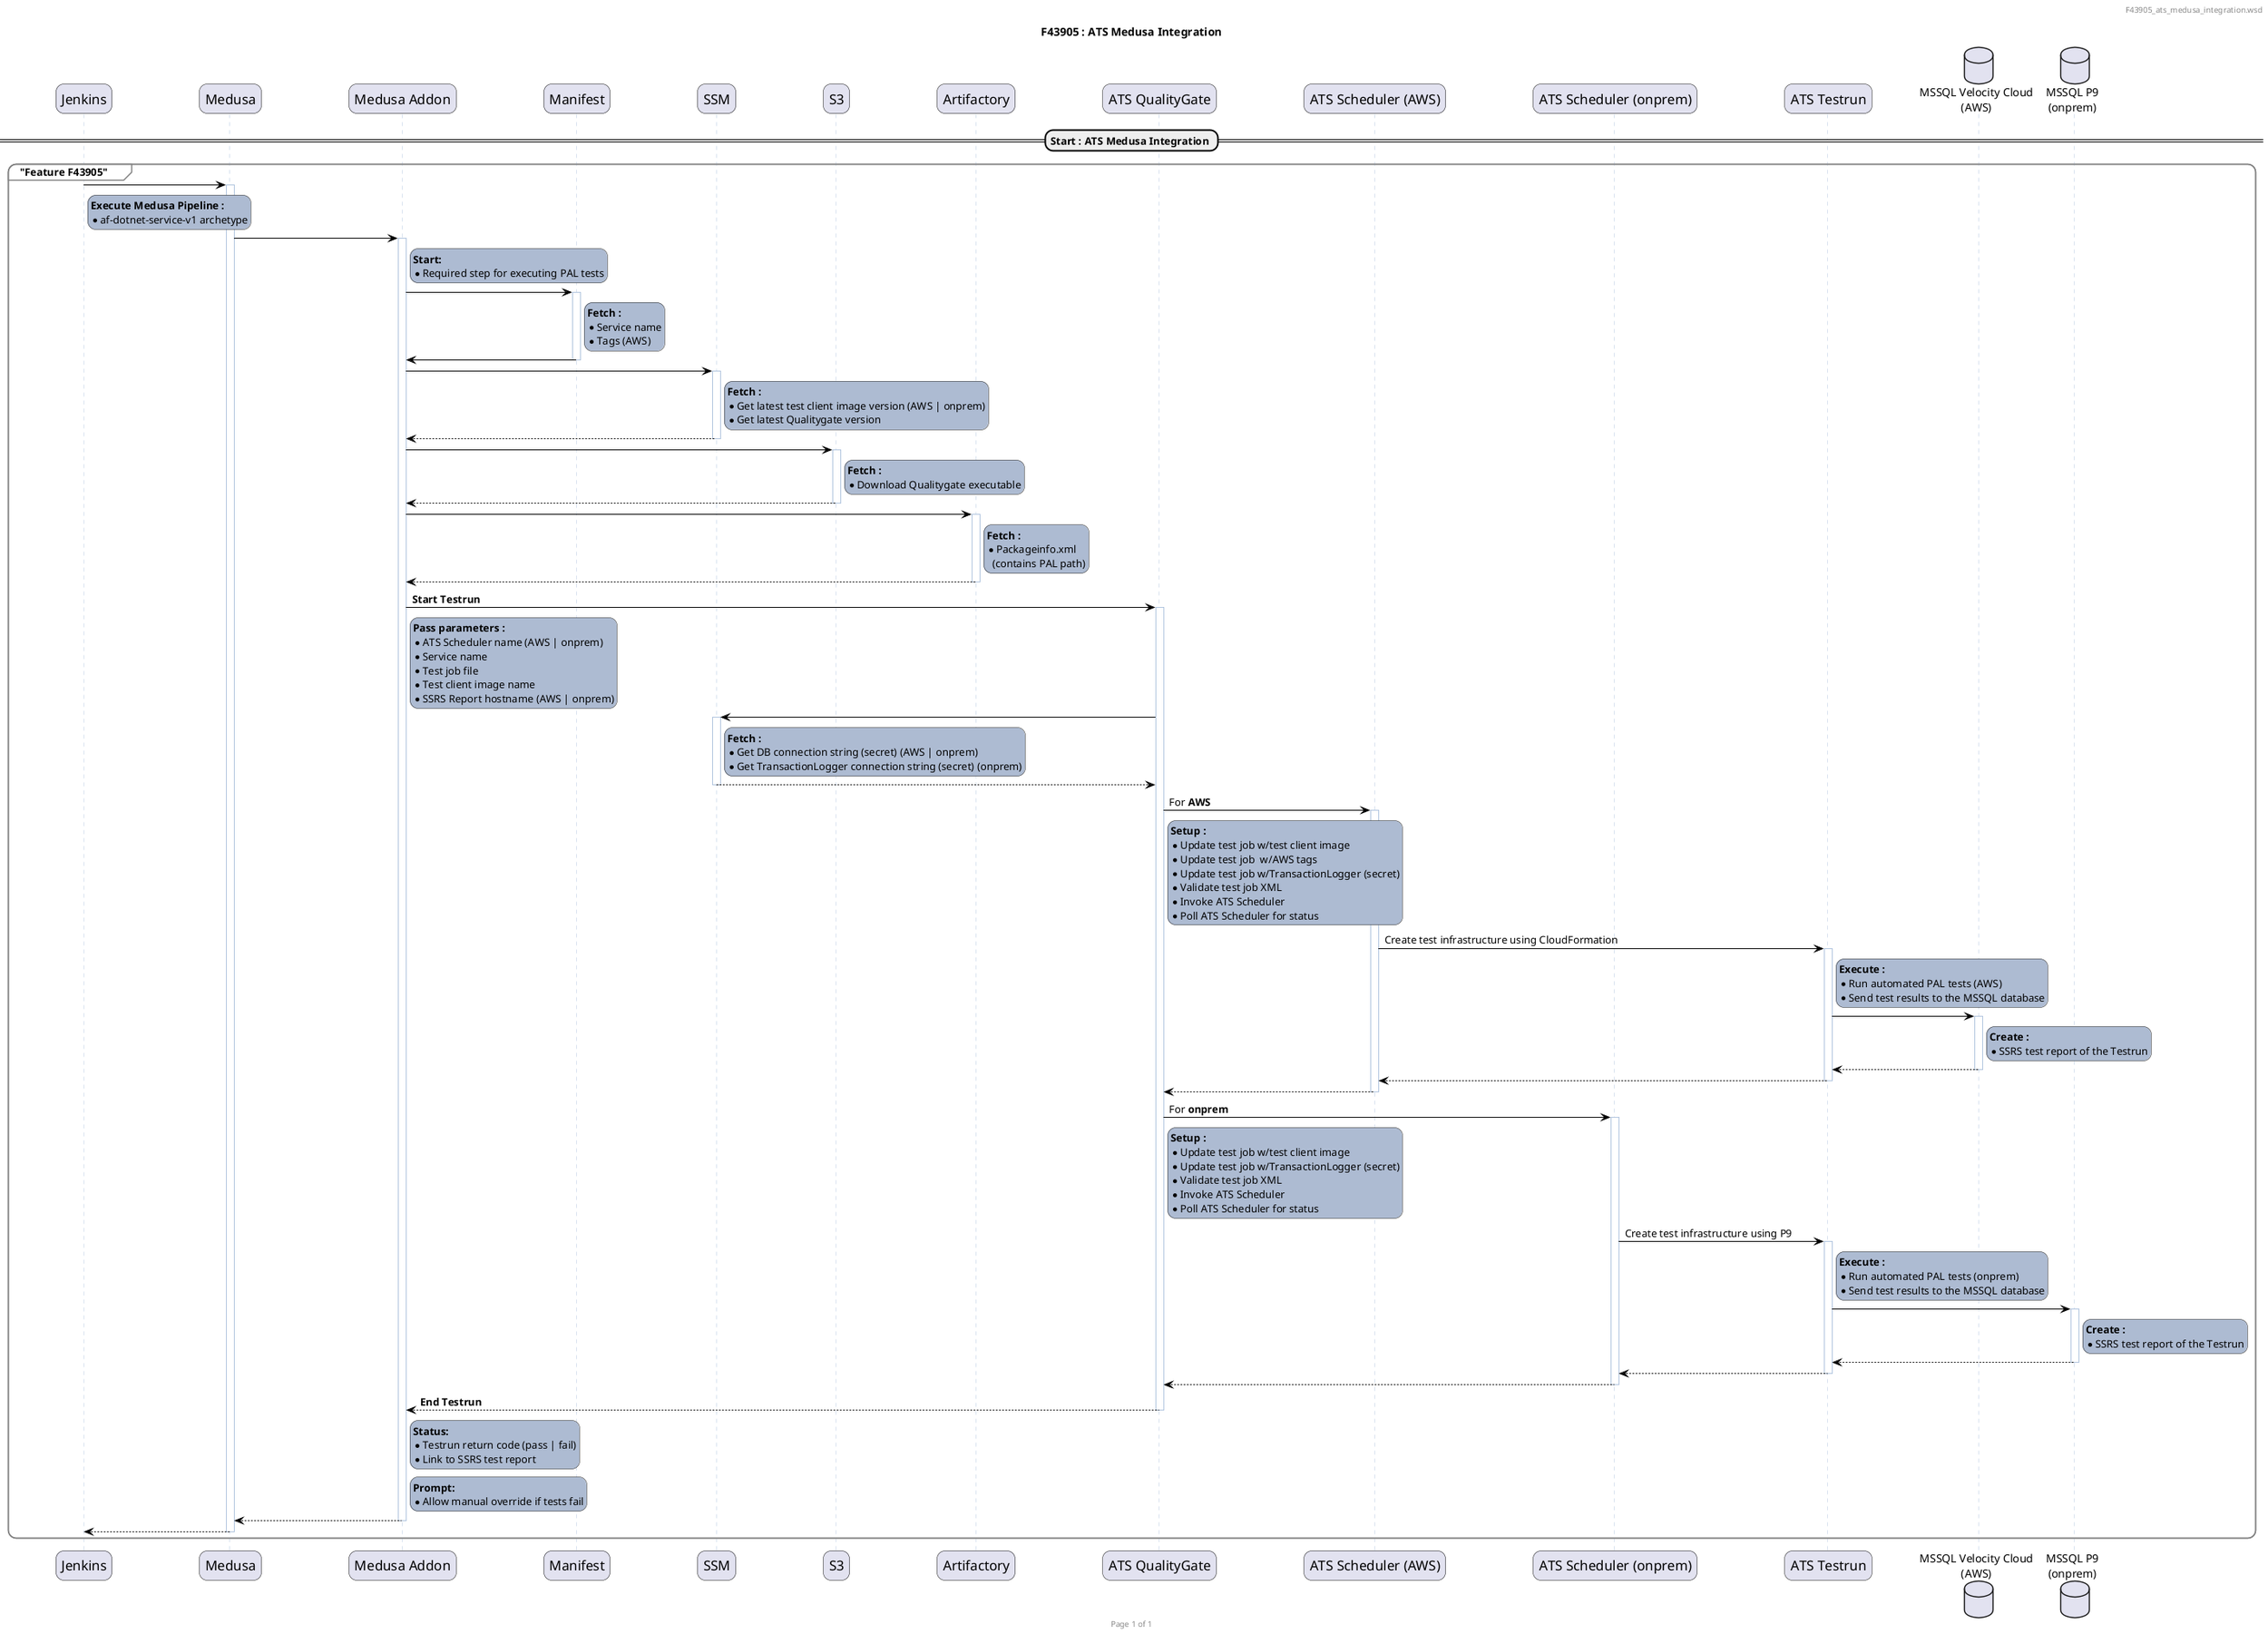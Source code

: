@startuml

'hide footbox
skinparam ParticipantPadding 50
skinparam BoxPadding 20

skinparam roundcorner 20
skinparam backgroundColor #FFFFFF

skinparam sequence {
	ArrowColor #000000
	ActorBorderColor #000000
	LifeLineBorderColor LightSteelBlue
    LifeLineBackgroundColor #FFFFFF
	' LifeLineBackgroundColor #A9DCDF
    ' LifeLineBackgroundColor LightSteelBlue

    GroupBackgroundColor #FFFFFF
    GroupBodyBackgroundColor #FFFFFF
    GroupBorderColor gray
    'GroupBorderColor Blue

	ParticipantBorderColor #000000
    ' ParticipantBackgroundColor gray
	' ParticipantBackgroundColor #A4CCAC
    ' ParticipantBackgroundColor #FFFFFF
	ParticipantFontSize 17
	ParticipantFontColor #000000
}

    header F43905_ats_medusa_integration.wsd
    footer Page %page% of %lastpage%

    title F43905 : ATS Medusa Integration

    participant "Jenkins" as jenkins
    participant "Medusa" as medusa
    participant "Medusa Addon" as addon
    participant "Manifest" as manifest
    participant "SSM" as ssm
    participant "S3" as s3
    participant "Artifactory" as artifactory
    participant "ATS QualityGate" as qualitygate
    participant "ATS Scheduler (AWS)" as aws_scheduler
    participant "ATS Scheduler (onprem)" as onprem_scheduler
    participant "ATS Testrun" as testrun
    database "MSSQL Velocity Cloud\n(AWS)" as aws_atsdatabase
    database "MSSQL P9\n(onprem)" as onprem_atsdatabase

== Start : ATS Medusa Integration ==
    group "Feature F43905"
        jenkins -> medusa++
            rnote right of jenkins #ADBBD2
                <b>Execute Medusa Pipeline :</b>
                * af-dotnet-service-v1 archetype
            end note
        medusa -> addon++
            rnote right of addon #ADBBD2
                <b>Start:</b>
                * Required step for executing PAL tests
            end note
        addon -> manifest++
            rnote right of manifest #ADBBD2
                <b>Fetch :</b>
                * Service name
                * Tags (AWS)
            end note
        addon <- manifest--
        addon -> ssm++
            rnote right of ssm #ADBBD2
                <b>Fetch :</b>
                * Get latest test client image version (AWS | onprem)
                * Get latest Qualitygate version
            end note
        addon <-- ssm--
        addon -> s3++
            rnote right of s3 #ADBBD2
                <b>Fetch :</b>
                * Download Qualitygate executable
            end note
        addon <-- s3--
        addon -> artifactory++
            rnote right of artifactory #ADBBD2
                <b>Fetch :</b>
                * Packageinfo.xml
                  (contains PAL path)
            end note
        addon <-- artifactory--
        addon -> qualitygate++ : <b>Start Testrun</b>
            rnote right of addon #ADBBD2
                <b>Pass parameters :</b>
                * ATS Scheduler name (AWS | onprem)
                * Service name
                * Test job file
                * Test client image name
                * SSRS Report hostname (AWS | onprem)
            end note
        qualitygate -> ssm++
            rnote right of ssm #ADBBD2
                <b>Fetch :</b>
                * Get DB connection string (secret) (AWS | onprem)
                * Get TransactionLogger connection string (secret) (onprem)
            end note
        qualitygate <-- ssm--
        qualitygate -> aws_scheduler++ : For <b>AWS</b>
            rnote right of qualitygate #ADBBD2
                <b>Setup :</b>
                * Update test job w/test client image
                * Update test job  w/AWS tags
                * Update test job w/TransactionLogger (secret)
                * Validate test job XML
                * Invoke ATS Scheduler
                * Poll ATS Scheduler for status
            end note
        aws_scheduler -> testrun++ : Create test infrastructure using CloudFormation
             rnote right of testrun #ADBBD2
                <b>Execute :</b>
                * Run automated PAL tests (AWS)
                * Send test results to the MSSQL database
            end note
        testrun -> aws_atsdatabase++
            rnote right of aws_atsdatabase #ADBBD2
                <b>Create :</b>
                * SSRS test report of the Testrun
            end note
        testrun <-- aws_atsdatabase--
        aws_scheduler <-- testrun--
        qualitygate <-- aws_scheduler--
        qualitygate -> onprem_scheduler++ : For <b>onprem</b>
            rnote right of qualitygate #ADBBD2
                <b>Setup :</b>
                * Update test job w/test client image
                * Update test job w/TransactionLogger (secret)
                * Validate test job XML
                * Invoke ATS Scheduler
                * Poll ATS Scheduler for status
            end note
        onprem_scheduler -> testrun++ : Create test infrastructure using P9
            rnote right of testrun #ADBBD2
                <b>Execute :</b>
                * Run automated PAL tests (onprem)
                * Send test results to the MSSQL database
            end note
        testrun -> onprem_atsdatabase++
            rnote right of onprem_atsdatabase #ADBBD2
                <b>Create :</b>
                * SSRS test report of the Testrun
            end note
        testrun <-- onprem_atsdatabase--
        onprem_scheduler <-- testrun--
        qualitygate <-- onprem_scheduler--
        addon <-- qualitygate-- : <b>End Testrun</b>
            rnote right of addon #ADBBD2
                <b>Status:</b>
                * Testrun return code (pass | fail)
                * Link to SSRS test report
            end note
            rnote right of addon #ADBBD2
                <b>Prompt:</b>
                * Allow manual override if tests fail
            end note
        medusa <-- addon--
        jenkins <-- medusa--
    end
@enduml
